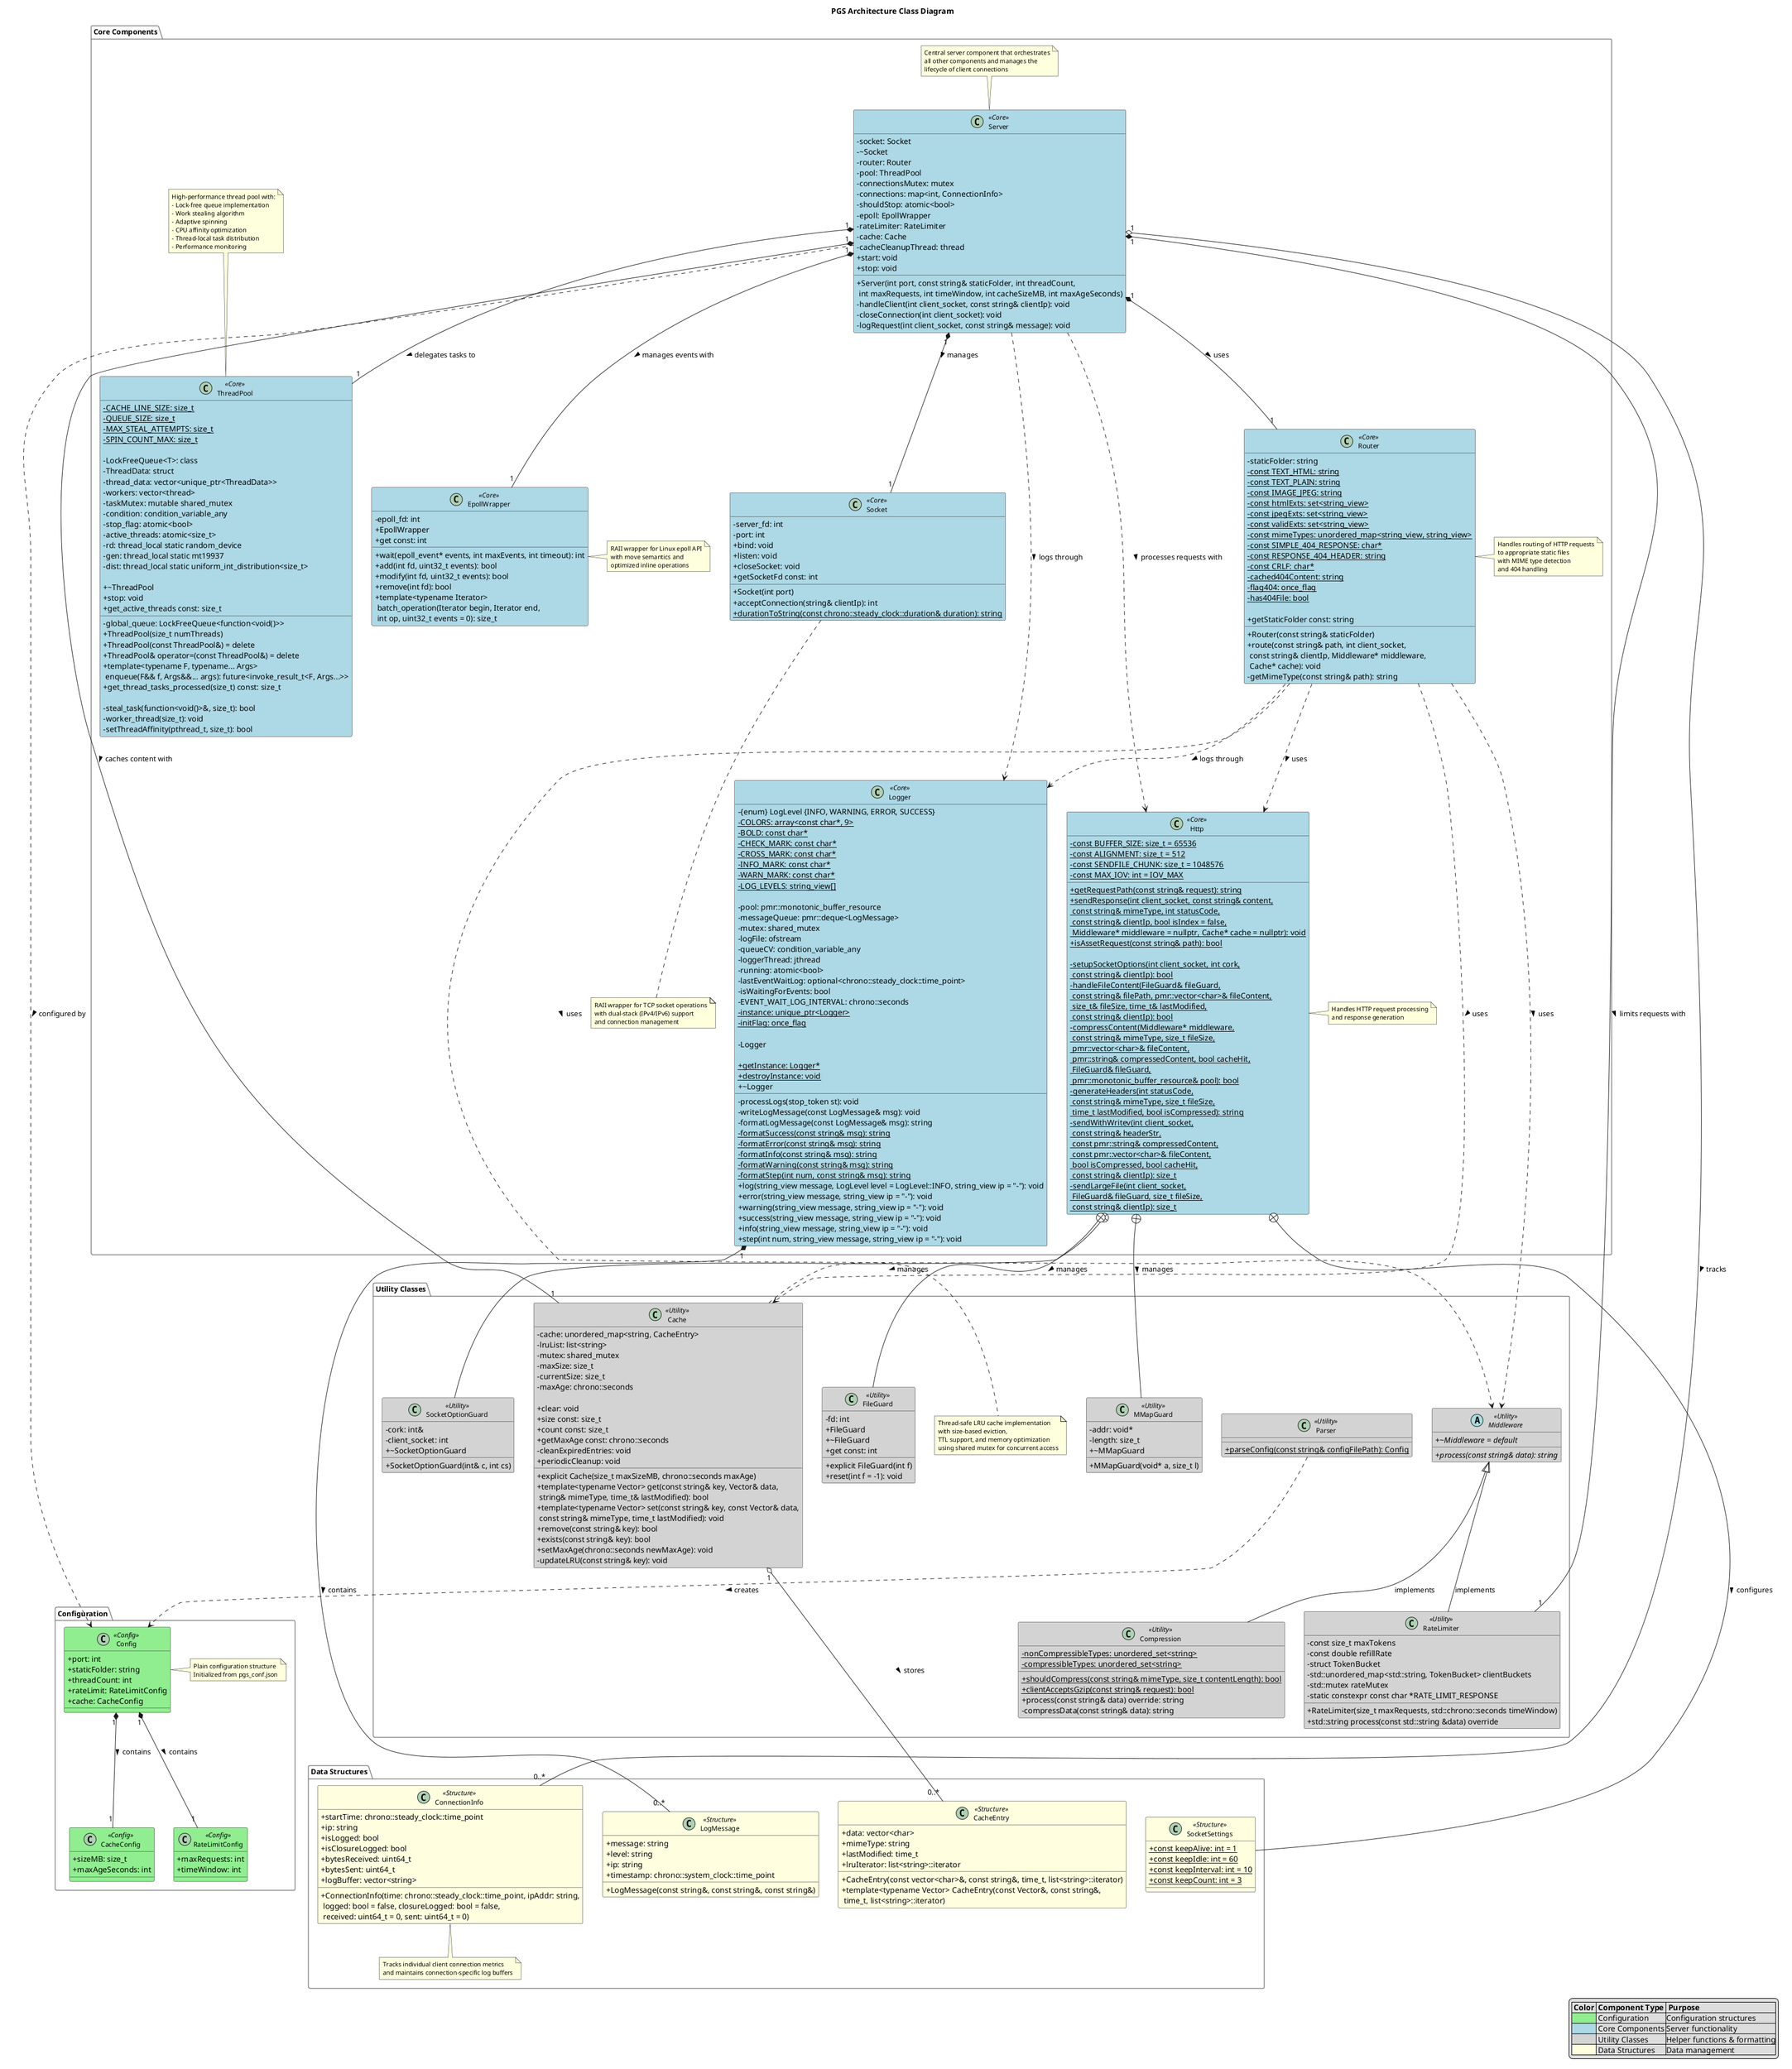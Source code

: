 @startuml server-architecture

!define ABSTRACT abstract class

skinparam {
    ClassAttributeIconSize 0
    ClassBackgroundColor<<Config>> LightGreen
    ClassBackgroundColor<<Core>> LightBlue
    ClassBackgroundColor<<Utility>> LightGray
    ClassBackgroundColor<<Structure>> LightYellow
    PackageBackgroundColor White
    PackageBorderColor Gray
    ClassFontSize 12
    NoteFontSize 11
    PackageFontSize 13
}

title PGS Architecture Class Diagram

package "Configuration" {
    class Config <<Config>> {
        + port: int
        + staticFolder: string
        + threadCount: int
        + rateLimit: RateLimitConfig
        + cache: CacheConfig
    }
    note right of Config: Plain configuration structure\nInitialized from pgs_conf.json

    class RateLimitConfig <<Config>> {
        + maxRequests: int
        + timeWindow: int
    }

    class CacheConfig <<Config>> {
        + sizeMB: size_t
        + maxAgeSeconds: int
    }
}

package "Data Structures" {
    class ConnectionInfo <<Structure>> {
        + startTime: chrono::steady_clock::time_point
        + ip: string
        + isLogged: bool
        + isClosureLogged: bool
        + bytesReceived: uint64_t
        + bytesSent: uint64_t
        + logBuffer: vector<string>
        + ConnectionInfo(time: chrono::steady_clock::time_point, ipAddr: string,\n logged: bool = false, closureLogged: bool = false,\n received: uint64_t = 0, sent: uint64_t = 0)
    }
    note bottom of ConnectionInfo: Tracks individual client connection metrics\nand maintains connection-specific log buffers

    class SocketSettings <<Structure>> {
    + {static} const keepAlive: int = 1
    + {static} const keepIdle: int = 60
    + {static} const keepInterval: int = 10
    + {static} const keepCount: int = 3
}

   class CacheEntry <<Structure>> {
    + data: vector<char>
    + mimeType: string
    + lastModified: time_t
    + lruIterator: list<string>::iterator
    + CacheEntry(const vector<char>&, const string&, time_t, list<string>::iterator)
    + template<typename Vector> CacheEntry(const Vector&, const string&,\n time_t, list<string>::iterator)
}

    class LogMessage <<Structure>> {
    + message: string
    + level: string
    + ip: string
    + timestamp: chrono::system_clock::time_point
    + LogMessage(const string&, const string&, const string&)
}


}

package "Core Components" {
    class Server <<Core>> {
        - socket: Socket
        - ~Socket
        - router: Router
        - pool: ThreadPool
        - connectionsMutex: mutex
        - connections: map<int, ConnectionInfo>
        - shouldStop: atomic<bool>
        - epoll: EpollWrapper
        - rateLimiter: RateLimiter
        - cache: Cache
        - cacheCleanupThread: thread 
        + Server(int port, const string& staticFolder, int threadCount,\n int maxRequests, int timeWindow, int cacheSizeMB, int maxAgeSeconds)
        + start: void
        + stop: void
        - handleClient(int client_socket, const string& clientIp): void
        - closeConnection(int client_socket): void
        - logRequest(int client_socket, const string& message): void
    }
    note top of Server: Central server component that orchestrates\nall other components and manages the\nlifecycle of client connections

    class Socket <<Core>> {
        - server_fd: int
        - port: int
        + Socket(int port)
        + bind: void
        + listen: void
        + closeSocket: void
        + acceptConnection(string& clientIp): int
        + getSocketFd const: int
        + {static} durationToString(const chrono::steady_clock::duration& duration): string
    }
    note bottom of Socket: RAII wrapper for TCP socket operations\nwith dual-stack (IPv4/IPv6) support\nand connection management

    class Router <<Core>> {
    - staticFolder: string
    - {static} const TEXT_HTML: string
    - {static} const TEXT_PLAIN: string
    - {static} const IMAGE_JPEG: string
    - {static} const htmlExts: set<string_view>
    - {static} const jpegExts: set<string_view>
    - {static} const validExts: set<string_view>
    - {static} const mimeTypes: unordered_map<string_view, string_view>
    - {static} const SIMPLE_404_RESPONSE: char*
    - {static} const RESPONSE_404_HEADER: string
    - {static} const CRLF: char*
    - {static} cached404Content: string
    - {static} flag404: once_flag
    - {static} has404File: bool

    + Router(const string& staticFolder)
    + route(const string& path, int client_socket,\n const string& clientIp, Middleware* middleware,\n Cache* cache): void
    + getStaticFolder const: string
    - getMimeType(const string& path): string
}
    note right of Router: Handles routing of HTTP requests\nto appropriate static files\nwith MIME type detection\nand 404 handling

class ThreadPool <<Core>> {
    - {static} CACHE_LINE_SIZE: size_t
    - {static} QUEUE_SIZE: size_t
    - {static} MAX_STEAL_ATTEMPTS: size_t
    - {static} SPIN_COUNT_MAX: size_t
    
    - LockFreeQueue<T>: class
    - ThreadData: struct
    - thread_data: vector<unique_ptr<ThreadData>>
    - workers: vector<thread>
    - global_queue: LockFreeQueue<function<void()>>
    - taskMutex: mutable shared_mutex
    - condition: condition_variable_any
    - stop_flag: atomic<bool>
    - active_threads: atomic<size_t>
    - rd: thread_local static random_device
    - gen: thread_local static mt19937
    - dist: thread_local static uniform_int_distribution<size_t>
    
    + ThreadPool(size_t numThreads)
    + ~ThreadPool
    + ThreadPool(const ThreadPool&) = delete
    + ThreadPool& operator=(const ThreadPool&) = delete
    + template<typename F, typename... Args>\n enqueue(F&& f, Args&&... args): future<invoke_result_t<F, Args...>>
    + stop: void
    + get_active_threads const: size_t
    + get_thread_tasks_processed(size_t) const: size_t
    
    - steal_task(function<void()>&, size_t): bool
    - worker_thread(size_t): void
    - setThreadAffinity(pthread_t, size_t): bool
}
    note top of ThreadPool: High-performance thread pool with:\n- Lock-free queue implementation\n- Work stealing algorithm\n- Adaptive spinning\n- CPU affinity optimization\n- Thread-local task distribution\n- Performance monitoring

   class Http <<Core>> {
    - {static} const BUFFER_SIZE: size_t = 65536
    - {static} const ALIGNMENT: size_t = 512
    - {static} const SENDFILE_CHUNK: size_t = 1048576
    - {static} const MAX_IOV: int = IOV_MAX

    + {static} getRequestPath(const string& request): string
    + {static} sendResponse(int client_socket, const string& content,\n const string& mimeType, int statusCode,\n const string& clientIp, bool isIndex = false,\n Middleware* middleware = nullptr, Cache* cache = nullptr): void
    + {static} isAssetRequest(const string& path): bool

    - {static} setupSocketOptions(int client_socket, int cork,\n const string& clientIp): bool
    - {static} handleFileContent(FileGuard& fileGuard,\n const string& filePath, pmr::vector<char>& fileContent,\n size_t& fileSize, time_t& lastModified,\n const string& clientIp): bool
    - {static} compressContent(Middleware* middleware,\n const string& mimeType, size_t fileSize,\n pmr::vector<char>& fileContent,\n pmr::string& compressedContent, bool cacheHit,\n FileGuard& fileGuard,\n pmr::monotonic_buffer_resource& pool): bool
    - {static} generateHeaders(int statusCode,\n const string& mimeType, size_t fileSize,\n time_t lastModified, bool isCompressed): string
    - {static} sendWithWritev(int client_socket,\n const string& headerStr,\n const pmr::string& compressedContent,\n const pmr::vector<char>& fileContent,\n bool isCompressed, bool cacheHit,\n const string& clientIp): size_t
    - {static} sendLargeFile(int client_socket,\n FileGuard& fileGuard, size_t fileSize,\n const string& clientIp): size_t
}
    note right of Http: Handles HTTP request processing\nand response generation

class Logger <<Core>> {
    - {enum} LogLevel {INFO, WARNING, ERROR, SUCCESS}
    - {static} COLORS: array<const char*, 9>
    - {static} BOLD: const char*
    - {static} CHECK_MARK: const char*
    - {static} CROSS_MARK: const char*
    - {static} INFO_MARK: const char*
    - {static} WARN_MARK: const char*
    - {static} LOG_LEVELS: string_view[]
    
    - pool: pmr::monotonic_buffer_resource
    - messageQueue: pmr::deque<LogMessage>
    - mutex: shared_mutex
    - logFile: ofstream
    - queueCV: condition_variable_any
    - loggerThread: jthread
    - running: atomic<bool>
    - lastEventWaitLog: optional<chrono::steady_clock::time_point>
    - isWaitingForEvents: bool
    - EVENT_WAIT_LOG_INTERVAL: chrono::seconds
    - {static} instance: unique_ptr<Logger>
    - {static} initFlag: once_flag

    - Logger
    - processLogs(stop_token st): void
    - writeLogMessage(const LogMessage& msg): void
    - formatLogMessage(const LogMessage& msg): string
    - {static} formatSuccess(const string& msg): string
    - {static} formatError(const string& msg): string
    - {static} formatInfo(const string& msg): string
    - {static} formatWarning(const string& msg): string
    - {static} formatStep(int num, const string& msg): string

    + {static} getInstance: Logger*
    + {static} destroyInstance: void
    + log(string_view message, LogLevel level = LogLevel::INFO, string_view ip = "-"): void
    + error(string_view message, string_view ip = "-"): void
    + warning(string_view message, string_view ip = "-"): void
    + success(string_view message, string_view ip = "-"): void
    + info(string_view message, string_view ip = "-"): void
    + step(int num, string_view message, string_view ip = "-"): void
    + ~Logger
}

    class EpollWrapper <<Core>> {
        - epoll_fd: int
        + EpollWrapper
        + get const: int
        + wait(epoll_event* events, int maxEvents, int timeout): int
        + add(int fd, uint32_t events): bool
        + modify(int fd, uint32_t events): bool
        + remove(int fd): bool
        + template<typename Iterator>\n batch_operation(Iterator begin, Iterator end,\n int op, uint32_t events = 0): size_t
    }
    note right of EpollWrapper: RAII wrapper for Linux epoll API\nwith move semantics and\noptimized inline operations
}

package "Utility Classes" {
    abstract class Middleware <<Utility>> {
        + {abstract} process(const string& data): string
        + {abstract} ~Middleware = default
    }

     class SocketOptionGuard <<Utility>> {
    - cork: int&
    - client_socket: int
    + SocketOptionGuard(int& c, int cs)
    + ~SocketOptionGuard
}

    class FileGuard <<Utility>> {
    - fd: int
    + FileGuard
    + explicit FileGuard(int f)
    + ~FileGuard
    + get const: int
    + reset(int f = -1): void
}

    class MMapGuard <<Utility>> {
    - addr: void*
    - length: size_t
    + MMapGuard(void* a, size_t l)
    + ~MMapGuard
}



    class Cache <<Utility>> {
    - cache: unordered_map<string, CacheEntry>
    - lruList: list<string>
    - mutex: shared_mutex
    - maxSize: size_t
    - currentSize: size_t
    - maxAge: chrono::seconds
    
    + explicit Cache(size_t maxSizeMB, chrono::seconds maxAge)
    + template<typename Vector> get(const string& key, Vector& data,\n string& mimeType, time_t& lastModified): bool
    + template<typename Vector> set(const string& key, const Vector& data,\n const string& mimeType, time_t lastModified): void
    + clear: void
    + remove(const string& key): bool
    + exists(const string& key): bool
    + size const: size_t
    + count const: size_t
    + getMaxAge const: chrono::seconds
    + setMaxAge(chrono::seconds newMaxAge): void
    - updateLRU(const string& key): void
    - cleanExpiredEntries: void 
    + periodicCleanup: void
}
    note right of Cache: Thread-safe LRU cache implementation\nwith size-based eviction,\nTTL support, and memory optimization\nusing shared mutex for concurrent access

    class RateLimiter <<Utility>> {
        + RateLimiter(size_t maxRequests, std::chrono::seconds timeWindow)
        + std::string process(const std::string &data) override
        - const size_t maxTokens
        - const double refillRate
        - struct TokenBucket
        - std::unordered_map<std::string, TokenBucket> clientBuckets
        - std::mutex rateMutex
        - static constexpr const char *RATE_LIMIT_RESPONSE
    }

    class Compression <<Utility>> {
        - {static} nonCompressibleTypes: unordered_set<string>
        - {static} compressibleTypes: unordered_set<string>

        + {static} shouldCompress(const string& mimeType, size_t contentLength): bool
        + {static} clientAcceptsGzip(const string& request): bool
        + process(const string& data) override: string
        - compressData(const string& data): string
    }   

    class Parser <<Utility>> {
        + {static} parseConfig(const string& configFilePath): Config
    }
}

Server "1" *-- "1" Socket : manages >
Server "1" *-- "1" Router : uses >
Server "1" *-- "1" ThreadPool : delegates tasks to >
Server "1" *-- "1" EpollWrapper : manages events with >
Server "1" *-- "1" RateLimiter : limits requests with >
Server "1" *-- "1" Cache : caches content with >
Server "1" o-- "0..*" ConnectionInfo : tracks >

Config "1" *-- "1" RateLimitConfig : contains >
Config "1" *-- "1" CacheConfig : contains >
Parser ..> Config : creates >
Server ..> Config : configured by >

Cache "1" o-- "0..*" CacheEntry : stores >

Http +-- SocketSettings : configures >
Http +-- SocketOptionGuard : manages >
Http +-- FileGuard : manages >
Http +-- MMapGuard : manages >
Server ..> Http : processes requests with >
Router ..> Http : uses >

Middleware <|-- RateLimiter : implements
Middleware <|-- Compression : implements
Router ..> Middleware : uses >

Logger "1" *-- "0..*" LogMessage : contains >
Server ..> Logger : logs through >
Router ..> Logger : logs through >

Router ..> Cache : uses >
Router ..> Middleware : uses >

Config -[hidden]down-> ConnectionInfo
Socket -[hidden]right-> Router



Http -[hidden]right-> Parser

legend right
  |= Color |= Component Type |= Purpose |
  |<#LightGreen>| Configuration |Configuration structures|
  |<#LightBlue>| Core Components |Server functionality|
  |<#LightGray>| Utility Classes |Helper functions & formatting|
  |<#LightYellow>| Data Structures |Data management|
endlegend

@endumlnd

@enduml